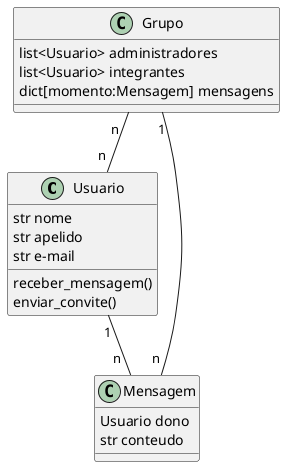 @startuml

class Usuario {
    str nome
    str apelido
    str e-mail

    receber_mensagem()
    enviar_convite()
}

class Mensagem {
    Usuario dono
    str conteudo
}

class Grupo {
    list<Usuario> administradores
    list<Usuario> integrantes
    dict[momento:Mensagem] mensagens
}

Usuario "1"--"n  " Mensagem
Grupo "1"--"n " Mensagem
Grupo "n  "--"n " Usuario

@enduml